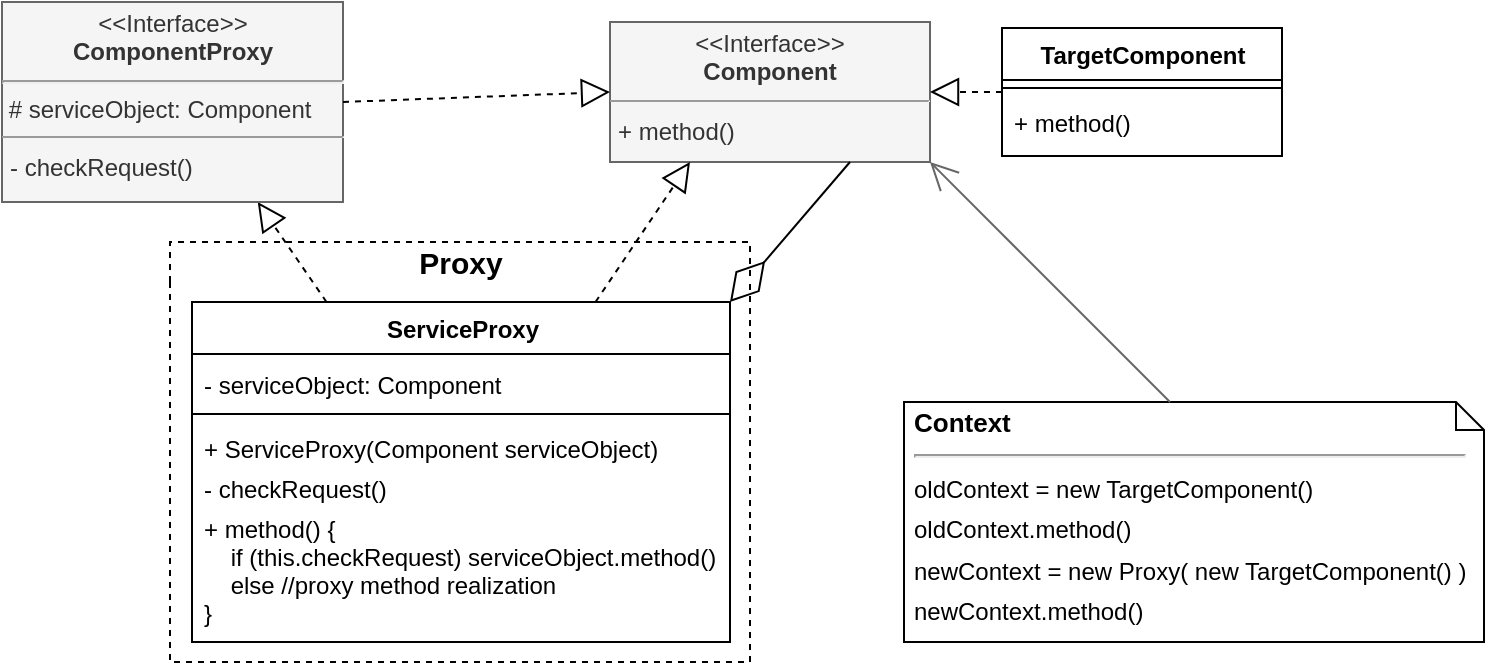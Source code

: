 <mxfile version="13.7.3" type="device"><diagram id="Mc02vGGFIfTnQQPVN4OX" name="Страница 1"><mxGraphModel dx="1086" dy="806" grid="0" gridSize="10" guides="1" tooltips="1" connect="1" arrows="1" fold="1" page="0" pageScale="1" pageWidth="827" pageHeight="1169" math="0" shadow="0"><root><mxCell id="0"/><mxCell id="1" parent="0"/><mxCell id="oZI8sNnL-pfkXHT647tD-55" value="TargetComponent" style="swimlane;fontStyle=1;align=center;verticalAlign=top;childLayout=stackLayout;horizontal=1;startSize=26;horizontalStack=0;resizeParent=1;resizeParentMax=0;resizeLast=0;collapsible=0;marginBottom=0;rounded=0;shadow=0;glass=0;comic=0;strokeWidth=1;fontSize=12;labelBackgroundColor=none;fillColor=#ffffff;html=1;" parent="1" vertex="1"><mxGeometry x="540" y="33" width="140" height="64" as="geometry"/></mxCell><mxCell id="oZI8sNnL-pfkXHT647tD-56" value="" style="line;strokeWidth=1;fillColor=none;align=left;verticalAlign=middle;spacingTop=-1;spacingLeft=3;spacingRight=3;rotatable=0;labelPosition=right;points=[];portConstraint=eastwest;" parent="oZI8sNnL-pfkXHT647tD-55" vertex="1"><mxGeometry y="26" width="140" height="8" as="geometry"/></mxCell><mxCell id="oZI8sNnL-pfkXHT647tD-57" value="+ method()" style="text;strokeColor=none;fillColor=none;align=left;verticalAlign=top;spacingLeft=4;spacingRight=4;overflow=hidden;rotatable=0;points=[[0,0.5],[1,0.5]];portConstraint=eastwest;" parent="oZI8sNnL-pfkXHT647tD-55" vertex="1"><mxGeometry y="34" width="140" height="30" as="geometry"/></mxCell><mxCell id="oZI8sNnL-pfkXHT647tD-39" value="&lt;p style=&quot;margin: 4px 0px 0px ; text-align: center ; line-height: 120%&quot;&gt;&lt;span&gt;&amp;lt;&amp;lt;Interface&amp;gt;&amp;gt;&lt;/span&gt;&lt;br&gt;&lt;b&gt;Component&lt;/b&gt;&lt;/p&gt;&lt;hr size=&quot;1&quot;&gt;&lt;p style=&quot;margin: 0px 0px 0px 4px ; line-height: 160%&quot;&gt;+ method()&lt;/p&gt;" style="verticalAlign=top;align=left;overflow=fill;fontSize=12;fontFamily=Helvetica;html=1;rounded=0;shadow=0;glass=0;comic=0;labelBackgroundColor=none;labelBorderColor=none;imageAspect=1;noLabel=0;portConstraintRotation=0;snapToPoint=0;container=1;dropTarget=1;collapsible=0;autosize=0;spacingLeft=0;spacingRight=0;fontStyle=0;fillColor=#f5f5f5;strokeColor=#666666;fontColor=#333333;" parent="1" vertex="1"><mxGeometry x="344" y="30" width="160" height="70" as="geometry"/></mxCell><mxCell id="oZI8sNnL-pfkXHT647tD-40" value="" style="endArrow=block;dashed=1;endFill=0;endSize=12;html=1;exitX=0;exitY=0.5;exitDx=0;exitDy=0;entryX=1;entryY=0.5;entryDx=0;entryDy=0;" parent="1" source="oZI8sNnL-pfkXHT647tD-55" target="oZI8sNnL-pfkXHT647tD-39" edge="1"><mxGeometry width="160" relative="1" as="geometry"><mxPoint x="491" y="-714" as="sourcePoint"/><mxPoint x="539" y="50" as="targetPoint"/></mxGeometry></mxCell><mxCell id="oZI8sNnL-pfkXHT647tD-41" value="" style="endArrow=diamondThin;endFill=0;endSize=24;html=1;exitX=0.75;exitY=1;exitDx=0;exitDy=0;entryX=1;entryY=0;entryDx=0;entryDy=0;" parent="1" source="oZI8sNnL-pfkXHT647tD-39" target="oZI8sNnL-pfkXHT647tD-43" edge="1"><mxGeometry width="160" relative="1" as="geometry"><mxPoint x="491" y="-720" as="sourcePoint"/><mxPoint x="529" y="-680" as="targetPoint"/></mxGeometry></mxCell><mxCell id="oZI8sNnL-pfkXHT647tD-42" value="Proxy" style="swimlane;html=1;horizontal=1;startSize=20;fillColor=none;strokeColor=#000000;rounded=0;comic=0;fontSize=15;dashed=1;swimlaneLine=0;shadow=0;glass=0;perimeterSpacing=0;collapsible=0;" parent="1" vertex="1"><mxGeometry x="124" y="140" width="290" height="210" as="geometry"><mxRectangle x="140" y="100" width="100" height="20" as="alternateBounds"/></mxGeometry></mxCell><mxCell id="oZI8sNnL-pfkXHT647tD-43" value="ServiceProxy" style="swimlane;fontStyle=1;align=center;verticalAlign=top;childLayout=stackLayout;horizontal=1;startSize=26;horizontalStack=0;resizeParent=1;resizeParentMax=0;resizeLast=0;collapsible=0;marginBottom=0;rounded=0;shadow=0;glass=0;comic=0;strokeWidth=1;fontSize=12;labelBackgroundColor=none;fillColor=#ffffff;html=1;" parent="oZI8sNnL-pfkXHT647tD-42" vertex="1"><mxGeometry x="11" y="30" width="269" height="170" as="geometry"/></mxCell><mxCell id="oZI8sNnL-pfkXHT647tD-44" value="- serviceObject: Component" style="text;strokeColor=none;fillColor=none;align=left;verticalAlign=top;spacingLeft=4;spacingRight=4;overflow=hidden;rotatable=0;points=[[0,0.5],[1,0.5]];portConstraint=eastwest;spacingTop=2;" parent="oZI8sNnL-pfkXHT647tD-43" vertex="1"><mxGeometry y="26" width="269" height="26" as="geometry"/></mxCell><mxCell id="oZI8sNnL-pfkXHT647tD-45" value="" style="line;strokeWidth=1;fillColor=none;align=left;verticalAlign=middle;spacingTop=-1;spacingLeft=3;spacingRight=3;rotatable=0;labelPosition=right;points=[];portConstraint=eastwest;" parent="oZI8sNnL-pfkXHT647tD-43" vertex="1"><mxGeometry y="52" width="269" height="8" as="geometry"/></mxCell><mxCell id="oZI8sNnL-pfkXHT647tD-46" value="+ ServiceProxy(Component serviceObject)" style="text;strokeColor=none;fillColor=none;align=left;verticalAlign=top;spacingLeft=4;spacingRight=4;overflow=hidden;rotatable=0;points=[[0,0.5],[1,0.5]];portConstraint=eastwest;" parent="oZI8sNnL-pfkXHT647tD-43" vertex="1"><mxGeometry y="60" width="269" height="20" as="geometry"/></mxCell><mxCell id="oZI8sNnL-pfkXHT647tD-47" value="- checkRequest()" style="text;strokeColor=none;fillColor=none;align=left;verticalAlign=top;spacingLeft=4;spacingRight=4;overflow=hidden;rotatable=0;points=[[0,0.5],[1,0.5]];portConstraint=eastwest;" parent="oZI8sNnL-pfkXHT647tD-43" vertex="1"><mxGeometry y="80" width="269" height="20" as="geometry"/></mxCell><mxCell id="oZI8sNnL-pfkXHT647tD-48" value="+ method() {&#10;    if (this.checkRequest) serviceObject.method()&#10;    else //proxy method realization&#10;}" style="text;strokeColor=none;fillColor=none;align=left;verticalAlign=top;spacingLeft=4;spacingRight=4;overflow=hidden;rotatable=0;points=[[0,0.5],[1,0.5]];portConstraint=eastwest;" parent="oZI8sNnL-pfkXHT647tD-43" vertex="1"><mxGeometry y="100" width="269" height="70" as="geometry"/></mxCell><mxCell id="oZI8sNnL-pfkXHT647tD-49" value="" style="endArrow=block;dashed=1;endFill=0;endSize=12;html=1;entryX=0.25;entryY=1;entryDx=0;entryDy=0;exitX=0.75;exitY=0;exitDx=0;exitDy=0;" parent="1" source="oZI8sNnL-pfkXHT647tD-43" target="oZI8sNnL-pfkXHT647tD-39" edge="1"><mxGeometry width="160" relative="1" as="geometry"><mxPoint x="529" y="-710" as="sourcePoint"/><mxPoint x="599" y="-710" as="targetPoint"/></mxGeometry></mxCell><mxCell id="oZI8sNnL-pfkXHT647tD-50" value="&lt;p style=&quot;line-height: 20%&quot;&gt;Context&lt;br&gt;&lt;/p&gt;&lt;hr&gt;&lt;span style=&quot;font-size: 12px ; font-weight: 400 ; line-height: 170%&quot;&gt;oldContext = new TargetComponent()&lt;br&gt;oldContext.method()&lt;br&gt;newContext = new Proxy( new TargetComponent() )&lt;br&gt;&lt;/span&gt;&lt;font style=&quot;font-size: 12px&quot;&gt;&lt;span style=&quot;font-weight: normal ; line-height: 170%&quot;&gt;newContext.method()&lt;/span&gt;&lt;/font&gt;&lt;br&gt;&lt;p&gt;&lt;/p&gt;" style="shape=note;size=14;verticalAlign=top;align=left;spacingTop=-13;rounded=0;shadow=0;glass=0;comic=0;strokeColor=#000000;fillColor=none;fontSize=13;fontStyle=1;labelBorderColor=none;whiteSpace=wrap;html=1;spacingLeft=0;spacingBottom=0;spacingRight=0;spacing=5;labelBackgroundColor=none;" parent="1" vertex="1"><mxGeometry x="491" y="220" width="290" height="120" as="geometry"/></mxCell><mxCell id="oZI8sNnL-pfkXHT647tD-51" value="" style="endArrow=open;endFill=1;endSize=12;html=1;exitX=0;exitY=0;exitDx=133;exitDy=0;exitPerimeter=0;strokeColor=#666666;entryX=1;entryY=1;entryDx=0;entryDy=0;" parent="1" source="oZI8sNnL-pfkXHT647tD-50" target="oZI8sNnL-pfkXHT647tD-39" edge="1"><mxGeometry width="160" relative="1" as="geometry"><mxPoint x="460" y="-770" as="sourcePoint"/><mxPoint x="620" y="-770" as="targetPoint"/></mxGeometry></mxCell><mxCell id="oZI8sNnL-pfkXHT647tD-52" value="" style="endArrow=block;dashed=1;endFill=0;endSize=12;html=1;exitX=0.25;exitY=0;exitDx=0;exitDy=0;entryX=0.75;entryY=1;entryDx=0;entryDy=0;" parent="1" source="oZI8sNnL-pfkXHT647tD-43" target="oZI8sNnL-pfkXHT647tD-53" edge="1"><mxGeometry width="160" relative="1" as="geometry"><mxPoint x="439" y="270" as="sourcePoint"/><mxPoint x="50" y="33" as="targetPoint"/></mxGeometry></mxCell><mxCell id="oZI8sNnL-pfkXHT647tD-53" value="&lt;p style=&quot;margin: 4px 0px 0px ; text-align: center ; line-height: 120%&quot;&gt;&lt;span&gt;&amp;lt;&amp;lt;Interface&amp;gt;&amp;gt;&lt;/span&gt;&lt;br&gt;&lt;b&gt;ComponentProxy&lt;/b&gt;&lt;/p&gt;&lt;hr&gt;&amp;nbsp;# serviceObject: Component&lt;br&gt;&lt;hr size=&quot;1&quot;&gt;&lt;p style=&quot;margin: 0px 0px 0px 4px ; line-height: 160%&quot;&gt;&lt;span&gt;- checkRequest()&lt;/span&gt;&lt;/p&gt;" style="verticalAlign=top;align=left;overflow=fill;fontSize=12;fontFamily=Helvetica;html=1;rounded=0;shadow=0;glass=0;comic=0;labelBackgroundColor=none;labelBorderColor=none;imageAspect=1;noLabel=0;portConstraintRotation=0;snapToPoint=0;container=1;dropTarget=1;collapsible=0;autosize=0;spacingLeft=0;spacingRight=0;fontStyle=0;fillColor=#f5f5f5;strokeColor=#666666;fontColor=#333333;" parent="1" vertex="1"><mxGeometry x="40" y="20" width="170.5" height="100" as="geometry"/></mxCell><mxCell id="oZI8sNnL-pfkXHT647tD-54" value="" style="endArrow=block;dashed=1;endFill=0;endSize=12;html=1;exitX=1;exitY=0.5;exitDx=0;exitDy=0;entryX=0;entryY=0.5;entryDx=0;entryDy=0;" parent="1" source="oZI8sNnL-pfkXHT647tD-53" target="oZI8sNnL-pfkXHT647tD-39" edge="1"><mxGeometry width="160" relative="1" as="geometry"><mxPoint x="190" y="150" as="sourcePoint"/><mxPoint x="350" y="150" as="targetPoint"/></mxGeometry></mxCell></root></mxGraphModel></diagram></mxfile>